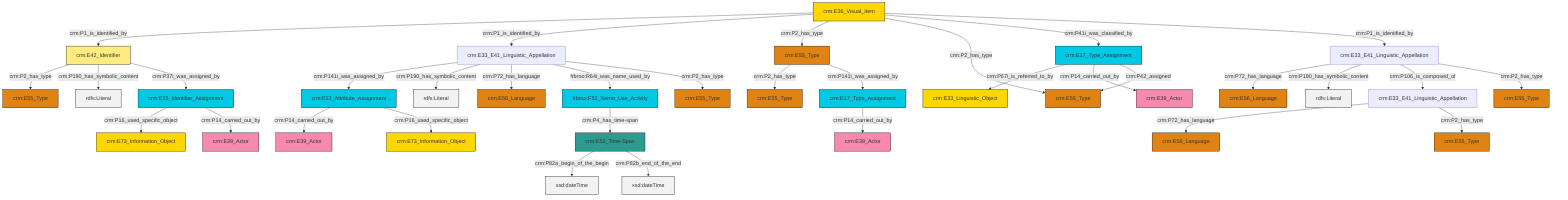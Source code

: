 graph TD
classDef Literal fill:#f2f2f2,stroke:#000000;
classDef CRM_Entity fill:#FFFFFF,stroke:#000000;
classDef Temporal_Entity fill:#00C9E6, stroke:#000000;
classDef Type fill:#E18312, stroke:#000000;
classDef Time-Span fill:#2C9C91, stroke:#000000;
classDef Appellation fill:#FFEB7F, stroke:#000000;
classDef Place fill:#008836, stroke:#000000;
classDef Persistent_Item fill:#B266B2, stroke:#000000;
classDef Conceptual_Object fill:#FFD700, stroke:#000000;
classDef Physical_Thing fill:#D2B48C, stroke:#000000;
classDef Actor fill:#f58aad, stroke:#000000;
classDef PC_Classes fill:#4ce600, stroke:#000000;
classDef Multi fill:#cccccc,stroke:#000000;

2["crm:E36_Visual_Item"]:::Conceptual_Object -->|crm:P1_is_identified_by| 3["crm:E42_Identifier"]:::Appellation
8["crm:E55_Type"]:::Type -->|crm:P2_has_type| 9["crm:E55_Type"]:::Type
4["crm:E15_Identifier_Assignment"]:::Temporal_Entity -->|crm:P16_used_specific_object| 10["crm:E73_Information_Object"]:::Conceptual_Object
11["crm:E17_Type_Assignment"]:::Temporal_Entity -->|crm:P67i_is_referred_to_by| 12["crm:E33_Linguistic_Object"]:::Conceptual_Object
13["crm:E33_E41_Linguistic_Appellation"]:::Default -->|crm:P141i_was_assigned_by| 14["crm:E13_Attribute_Assignment"]:::Temporal_Entity
15["crm:E33_E41_Linguistic_Appellation"]:::Default -->|crm:P72_has_language| 0["crm:E56_Language"]:::Type
13["crm:E33_E41_Linguistic_Appellation"]:::Default -->|crm:P190_has_symbolic_content| 17[rdfs:Literal]:::Literal
15["crm:E33_E41_Linguistic_Appellation"]:::Default -->|crm:P190_has_symbolic_content| 18[rdfs:Literal]:::Literal
13["crm:E33_E41_Linguistic_Appellation"]:::Default -->|crm:P72_has_language| 19["crm:E56_Language"]:::Type
11["crm:E17_Type_Assignment"]:::Temporal_Entity -->|crm:P14_carried_out_by| 27["crm:E39_Actor"]:::Actor
29["frbroo:F52_Name_Use_Activity"]:::Temporal_Entity -->|crm:P4_has_time-span| 30["crm:E52_Time-Span"]:::Time-Span
3["crm:E42_Identifier"]:::Appellation -->|crm:P2_has_type| 6["crm:E55_Type"]:::Type
3["crm:E42_Identifier"]:::Appellation -->|crm:P190_has_symbolic_content| 32[rdfs:Literal]:::Literal
15["crm:E33_E41_Linguistic_Appellation"]:::Default -->|crm:P106_is_composed_of| 23["crm:E33_E41_Linguistic_Appellation"]:::Default
2["crm:E36_Visual_Item"]:::Conceptual_Object -->|crm:P1_is_identified_by| 13["crm:E33_E41_Linguistic_Appellation"]:::Default
11["crm:E17_Type_Assignment"]:::Temporal_Entity -->|crm:P42_assigned| 35["crm:E55_Type"]:::Type
2["crm:E36_Visual_Item"]:::Conceptual_Object -->|crm:P2_has_type| 8["crm:E55_Type"]:::Type
8["crm:E55_Type"]:::Type -->|crm:P141i_was_assigned_by| 21["crm:E17_Type_Assignment"]:::Temporal_Entity
2["crm:E36_Visual_Item"]:::Conceptual_Object -->|crm:P2_has_type| 35["crm:E55_Type"]:::Type
14["crm:E13_Attribute_Assignment"]:::Temporal_Entity -->|crm:P14_carried_out_by| 46["crm:E39_Actor"]:::Actor
3["crm:E42_Identifier"]:::Appellation -->|crm:P37i_was_assigned_by| 4["crm:E15_Identifier_Assignment"]:::Temporal_Entity
14["crm:E13_Attribute_Assignment"]:::Temporal_Entity -->|crm:P16_used_specific_object| 49["crm:E73_Information_Object"]:::Conceptual_Object
2["crm:E36_Visual_Item"]:::Conceptual_Object -->|crm:P41i_was_classified_by| 11["crm:E17_Type_Assignment"]:::Temporal_Entity
30["crm:E52_Time-Span"]:::Time-Span -->|crm:P82a_begin_of_the_begin| 52[xsd:dateTime]:::Literal
21["crm:E17_Type_Assignment"]:::Temporal_Entity -->|crm:P14_carried_out_by| 44["crm:E39_Actor"]:::Actor
2["crm:E36_Visual_Item"]:::Conceptual_Object -->|crm:P1_is_identified_by| 15["crm:E33_E41_Linguistic_Appellation"]:::Default
23["crm:E33_E41_Linguistic_Appellation"]:::Default -->|crm:P72_has_language| 38["crm:E56_Language"]:::Type
4["crm:E15_Identifier_Assignment"]:::Temporal_Entity -->|crm:P14_carried_out_by| 59["crm:E39_Actor"]:::Actor
23["crm:E33_E41_Linguistic_Appellation"]:::Default -->|crm:P2_has_type| 53["crm:E55_Type"]:::Type
13["crm:E33_E41_Linguistic_Appellation"]:::Default -->|frbroo:R64i_was_name_used_by| 29["frbroo:F52_Name_Use_Activity"]:::Temporal_Entity
15["crm:E33_E41_Linguistic_Appellation"]:::Default -->|crm:P2_has_type| 33["crm:E55_Type"]:::Type
13["crm:E33_E41_Linguistic_Appellation"]:::Default -->|crm:P2_has_type| 40["crm:E55_Type"]:::Type
30["crm:E52_Time-Span"]:::Time-Span -->|crm:P82b_end_of_the_end| 63[xsd:dateTime]:::Literal